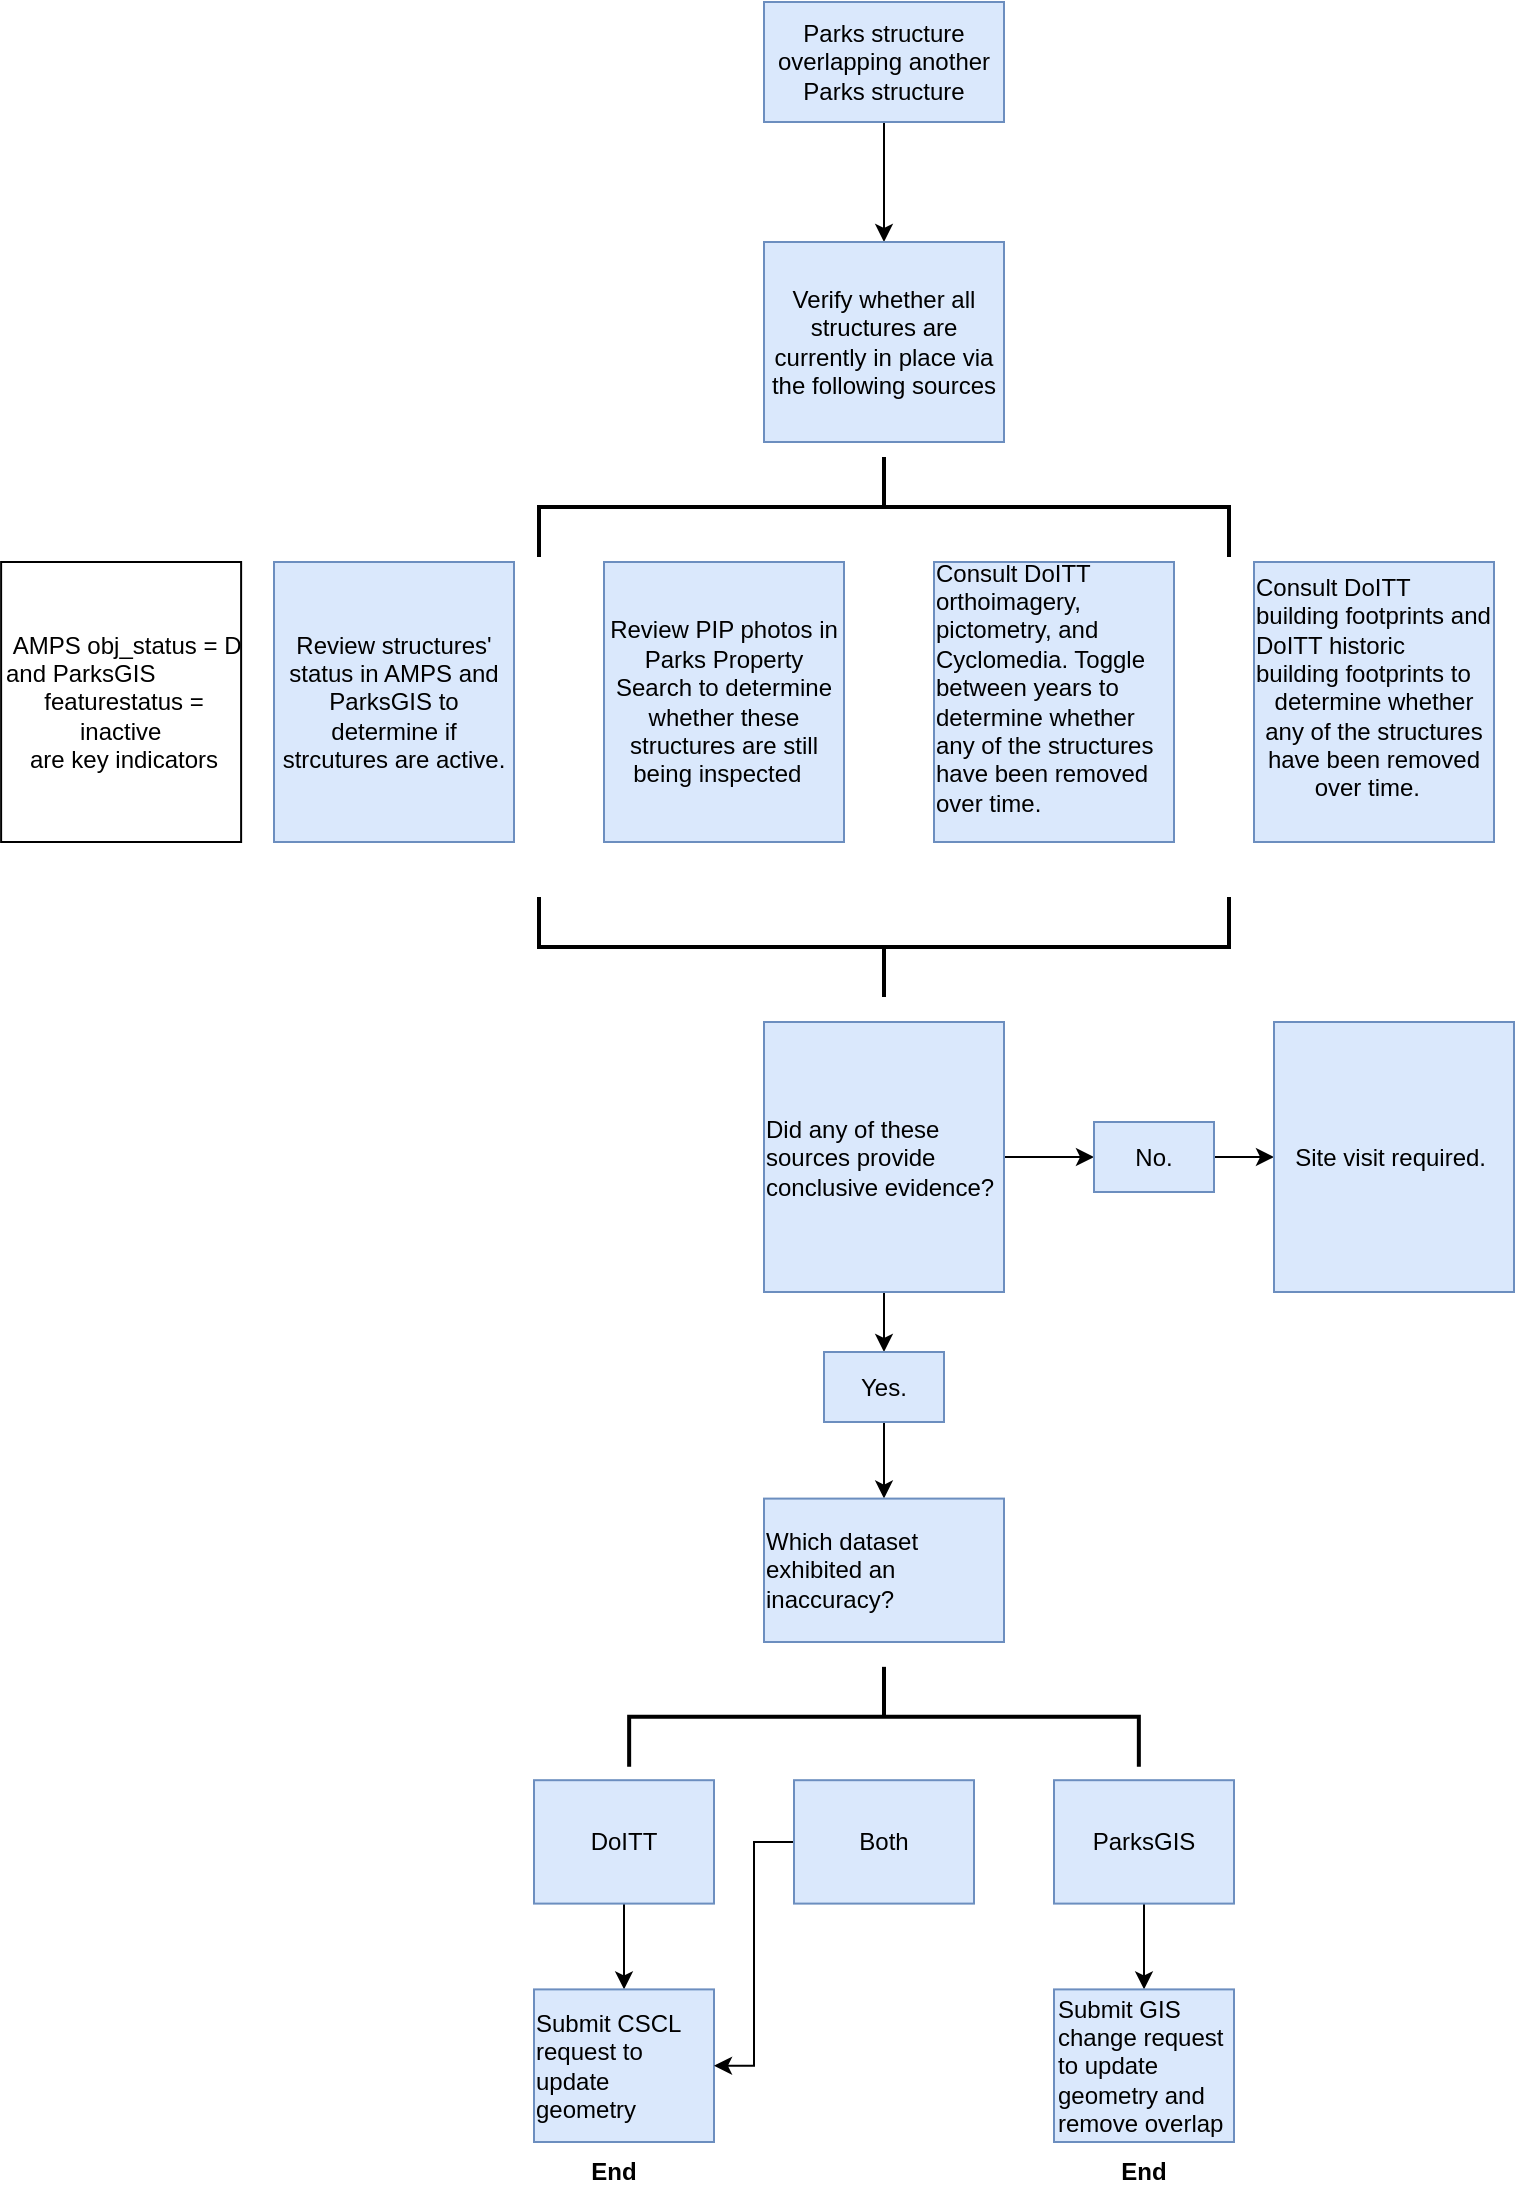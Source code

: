 <mxfile version="13.6.6" type="github">
  <diagram id="FCgTrevILODdkQMxXVcT" name="Page-1">
    <mxGraphModel dx="1108" dy="688" grid="1" gridSize="10" guides="1" tooltips="1" connect="1" arrows="1" fold="1" page="1" pageScale="1" pageWidth="850" pageHeight="1100" math="0" shadow="0">
      <root>
        <mxCell id="0" />
        <mxCell id="1" parent="0" />
        <mxCell id="JG85lPJSVCAKYuWNk2A5-5" value="" style="edgeStyle=orthogonalEdgeStyle;rounded=0;orthogonalLoop=1;jettySize=auto;html=1;" edge="1" parent="1" source="JG85lPJSVCAKYuWNk2A5-6" target="JG85lPJSVCAKYuWNk2A5-54">
          <mxGeometry relative="1" as="geometry" />
        </mxCell>
        <mxCell id="JG85lPJSVCAKYuWNk2A5-6" value="&lt;div style=&quot;box-sizing: border-box ; font-family: &amp;#34;segoe ui&amp;#34; , , &amp;#34;apple color emoji&amp;#34; , &amp;#34;segoe ui emoji&amp;#34; , sans-serif ; font-size: 14px&quot;&gt;&lt;div style=&quot;box-sizing: border-box ; font-family: &amp;#34;segoe ui&amp;#34; , , &amp;#34;apple color emoji&amp;#34; , &amp;#34;segoe ui emoji&amp;#34; , sans-serif ; font-size: 12px&quot;&gt;Parks structure overlapping another Parks structure&lt;/div&gt;&lt;/div&gt;" style="rounded=0;whiteSpace=wrap;html=1;fillColor=#dae8fc;strokeColor=#6c8ebf;" vertex="1" parent="1">
          <mxGeometry x="715" y="160" width="120" height="60" as="geometry" />
        </mxCell>
        <mxCell id="JG85lPJSVCAKYuWNk2A5-54" value="Verify whether all structures are currently in place via the following sources" style="rounded=0;whiteSpace=wrap;html=1;fillColor=#dae8fc;strokeColor=#6c8ebf;" vertex="1" parent="1">
          <mxGeometry x="715" y="280" width="120" height="100" as="geometry" />
        </mxCell>
        <mxCell id="JG85lPJSVCAKYuWNk2A5-55" value="Review structures&#39; status in AMPS and ParksGIS to determine if strcutures are active." style="rounded=0;whiteSpace=wrap;html=1;fillColor=#dae8fc;strokeColor=#6c8ebf;" vertex="1" parent="1">
          <mxGeometry x="470" y="440" width="120" height="140" as="geometry" />
        </mxCell>
        <mxCell id="JG85lPJSVCAKYuWNk2A5-57" value="" style="strokeWidth=2;html=1;shape=mxgraph.flowchart.annotation_2;align=left;labelPosition=right;pointerEvents=1;rotation=90;" vertex="1" parent="1">
          <mxGeometry x="750" y="240" width="50" height="345" as="geometry" />
        </mxCell>
        <mxCell id="JG85lPJSVCAKYuWNk2A5-58" value="&lt;span style=&quot;text-align: left&quot;&gt;Review PIP photos in Parks Property Search to determine whether these structures are still being inspected&lt;/span&gt;&amp;nbsp;&amp;nbsp;" style="rounded=0;whiteSpace=wrap;html=1;fillColor=#dae8fc;strokeColor=#6c8ebf;" vertex="1" parent="1">
          <mxGeometry x="635" y="440" width="120" height="140" as="geometry" />
        </mxCell>
        <mxCell id="JG85lPJSVCAKYuWNk2A5-59" value="&lt;div style=&quot;text-align: left ; box-sizing: border-box&quot;&gt;Consult DoITT orthoimagery, pictometry, and Cyclomedia. Toggle between years to determine whether any of the structures have been removed over time.&amp;nbsp;&amp;nbsp;&lt;/div&gt;&lt;div&gt;&lt;br&gt;&lt;/div&gt;" style="rounded=0;whiteSpace=wrap;html=1;fillColor=#dae8fc;strokeColor=#6c8ebf;" vertex="1" parent="1">
          <mxGeometry x="800" y="440" width="120" height="140" as="geometry" />
        </mxCell>
        <mxCell id="JG85lPJSVCAKYuWNk2A5-60" value="" style="strokeWidth=2;html=1;shape=mxgraph.flowchart.annotation_2;align=left;labelPosition=right;pointerEvents=1;rotation=-90;" vertex="1" parent="1">
          <mxGeometry x="750" y="460" width="50" height="345" as="geometry" />
        </mxCell>
        <mxCell id="JG85lPJSVCAKYuWNk2A5-61" value="&lt;div style=&quot;text-align: left ; box-sizing: border-box&quot;&gt;Consult DoITT building footprints and DoITT historic building footprints to&amp;nbsp;&lt;/div&gt;&lt;span style=&quot;text-align: left&quot;&gt;determine whether any of the structures have been removed over time.&amp;nbsp;&amp;nbsp;&lt;/span&gt;&lt;div&gt;&lt;br&gt;&lt;/div&gt;" style="rounded=0;whiteSpace=wrap;html=1;fillColor=#dae8fc;strokeColor=#6c8ebf;" vertex="1" parent="1">
          <mxGeometry x="960" y="440" width="120" height="140" as="geometry" />
        </mxCell>
        <mxCell id="JG85lPJSVCAKYuWNk2A5-62" value="" style="edgeStyle=orthogonalEdgeStyle;rounded=0;orthogonalLoop=1;jettySize=auto;html=1;" edge="1" parent="1" source="JG85lPJSVCAKYuWNk2A5-64" target="JG85lPJSVCAKYuWNk2A5-66">
          <mxGeometry relative="1" as="geometry" />
        </mxCell>
        <mxCell id="JG85lPJSVCAKYuWNk2A5-63" value="" style="edgeStyle=orthogonalEdgeStyle;rounded=0;orthogonalLoop=1;jettySize=auto;html=1;" edge="1" parent="1" source="JG85lPJSVCAKYuWNk2A5-64" target="JG85lPJSVCAKYuWNk2A5-69">
          <mxGeometry relative="1" as="geometry" />
        </mxCell>
        <mxCell id="JG85lPJSVCAKYuWNk2A5-64" value="&lt;div style=&quot;text-align: left ; box-sizing: border-box&quot;&gt;Did any of these sources provide conclusive evidence?&amp;nbsp;&lt;/div&gt;" style="rounded=0;whiteSpace=wrap;html=1;fillColor=#dae8fc;strokeColor=#6c8ebf;" vertex="1" parent="1">
          <mxGeometry x="715" y="670" width="120" height="135" as="geometry" />
        </mxCell>
        <mxCell id="JG85lPJSVCAKYuWNk2A5-65" value="" style="edgeStyle=orthogonalEdgeStyle;rounded=0;orthogonalLoop=1;jettySize=auto;html=1;" edge="1" parent="1" source="JG85lPJSVCAKYuWNk2A5-66" target="JG85lPJSVCAKYuWNk2A5-67">
          <mxGeometry relative="1" as="geometry" />
        </mxCell>
        <mxCell id="JG85lPJSVCAKYuWNk2A5-66" value="&lt;div style=&quot;text-align: left ; box-sizing: border-box&quot;&gt;No.&lt;/div&gt;" style="rounded=0;whiteSpace=wrap;html=1;fillColor=#dae8fc;strokeColor=#6c8ebf;" vertex="1" parent="1">
          <mxGeometry x="880" y="720" width="60" height="35" as="geometry" />
        </mxCell>
        <mxCell id="JG85lPJSVCAKYuWNk2A5-67" value="&lt;div style=&quot;text-align: left ; box-sizing: border-box&quot;&gt;Site visit required.&amp;nbsp;&lt;/div&gt;" style="rounded=0;whiteSpace=wrap;html=1;fillColor=#dae8fc;strokeColor=#6c8ebf;" vertex="1" parent="1">
          <mxGeometry x="970" y="670" width="120" height="135" as="geometry" />
        </mxCell>
        <mxCell id="JG85lPJSVCAKYuWNk2A5-68" value="" style="edgeStyle=orthogonalEdgeStyle;rounded=0;orthogonalLoop=1;jettySize=auto;html=1;" edge="1" parent="1" source="JG85lPJSVCAKYuWNk2A5-69" target="JG85lPJSVCAKYuWNk2A5-70">
          <mxGeometry relative="1" as="geometry" />
        </mxCell>
        <mxCell id="JG85lPJSVCAKYuWNk2A5-69" value="&lt;div style=&quot;text-align: left ; box-sizing: border-box&quot;&gt;Yes.&lt;/div&gt;" style="rounded=0;whiteSpace=wrap;html=1;fillColor=#dae8fc;strokeColor=#6c8ebf;" vertex="1" parent="1">
          <mxGeometry x="745" y="835" width="60" height="35" as="geometry" />
        </mxCell>
        <mxCell id="JG85lPJSVCAKYuWNk2A5-70" value="&lt;div style=&quot;text-align: left ; box-sizing: border-box&quot;&gt;Which dataset exhibited an inaccuracy?&amp;nbsp;&lt;/div&gt;" style="rounded=0;whiteSpace=wrap;html=1;fillColor=#dae8fc;strokeColor=#6c8ebf;" vertex="1" parent="1">
          <mxGeometry x="715" y="908.3" width="120" height="71.7" as="geometry" />
        </mxCell>
        <mxCell id="JG85lPJSVCAKYuWNk2A5-72" value="" style="strokeWidth=2;html=1;shape=mxgraph.flowchart.annotation_2;align=left;labelPosition=right;pointerEvents=1;rotation=90;" vertex="1" parent="1">
          <mxGeometry x="750" y="890" width="50" height="254.85" as="geometry" />
        </mxCell>
        <mxCell id="JG85lPJSVCAKYuWNk2A5-73" value="" style="edgeStyle=orthogonalEdgeStyle;rounded=0;orthogonalLoop=1;jettySize=auto;html=1;" edge="1" parent="1" source="JG85lPJSVCAKYuWNk2A5-74" target="JG85lPJSVCAKYuWNk2A5-77">
          <mxGeometry relative="1" as="geometry" />
        </mxCell>
        <mxCell id="JG85lPJSVCAKYuWNk2A5-74" value="&lt;div style=&quot;text-align: left ; box-sizing: border-box&quot;&gt;ParksGIS&lt;/div&gt;" style="rounded=0;whiteSpace=wrap;html=1;fillColor=#dae8fc;strokeColor=#6c8ebf;" vertex="1" parent="1">
          <mxGeometry x="860" y="1049.1" width="90" height="61.7" as="geometry" />
        </mxCell>
        <mxCell id="JG85lPJSVCAKYuWNk2A5-75" value="" style="edgeStyle=orthogonalEdgeStyle;rounded=0;orthogonalLoop=1;jettySize=auto;html=1;" edge="1" parent="1" source="JG85lPJSVCAKYuWNk2A5-76" target="JG85lPJSVCAKYuWNk2A5-78">
          <mxGeometry relative="1" as="geometry" />
        </mxCell>
        <mxCell id="JG85lPJSVCAKYuWNk2A5-76" value="&lt;div style=&quot;text-align: left ; box-sizing: border-box&quot;&gt;DoITT&lt;/div&gt;" style="rounded=0;whiteSpace=wrap;html=1;fillColor=#dae8fc;strokeColor=#6c8ebf;" vertex="1" parent="1">
          <mxGeometry x="600" y="1049.1" width="90" height="61.7" as="geometry" />
        </mxCell>
        <mxCell id="JG85lPJSVCAKYuWNk2A5-77" value="&lt;div style=&quot;box-sizing: border-box&quot;&gt;Submit GIS change request&amp;nbsp;&lt;/div&gt;&lt;span&gt;to &lt;/span&gt;update geometry and remove overlap" style="rounded=0;whiteSpace=wrap;html=1;fillColor=#dae8fc;strokeColor=#6c8ebf;align=left;" vertex="1" parent="1">
          <mxGeometry x="860" y="1153.7" width="90" height="76.3" as="geometry" />
        </mxCell>
        <mxCell id="JG85lPJSVCAKYuWNk2A5-78" value="&lt;div style=&quot;text-align: left ; box-sizing: border-box&quot;&gt;Submit CSCL request to update geometry&amp;nbsp;&lt;/div&gt;" style="rounded=0;whiteSpace=wrap;html=1;fillColor=#dae8fc;strokeColor=#6c8ebf;" vertex="1" parent="1">
          <mxGeometry x="600" y="1153.7" width="90" height="76.3" as="geometry" />
        </mxCell>
        <mxCell id="JG85lPJSVCAKYuWNk2A5-79" style="edgeStyle=orthogonalEdgeStyle;rounded=0;orthogonalLoop=1;jettySize=auto;html=1;entryX=1;entryY=0.5;entryDx=0;entryDy=0;" edge="1" parent="1" source="JG85lPJSVCAKYuWNk2A5-80" target="JG85lPJSVCAKYuWNk2A5-78">
          <mxGeometry relative="1" as="geometry" />
        </mxCell>
        <mxCell id="JG85lPJSVCAKYuWNk2A5-80" value="&lt;div style=&quot;text-align: left ; box-sizing: border-box&quot;&gt;Both&lt;/div&gt;" style="rounded=0;whiteSpace=wrap;html=1;fillColor=#dae8fc;strokeColor=#6c8ebf;" vertex="1" parent="1">
          <mxGeometry x="730" y="1049.1" width="90" height="61.7" as="geometry" />
        </mxCell>
        <mxCell id="JG85lPJSVCAKYuWNk2A5-81" value="&lt;b&gt;End&lt;/b&gt;" style="text;html=1;strokeColor=none;fillColor=none;align=center;verticalAlign=middle;whiteSpace=wrap;rounded=0;" vertex="1" parent="1">
          <mxGeometry x="620" y="1234.85" width="40" height="20" as="geometry" />
        </mxCell>
        <mxCell id="JG85lPJSVCAKYuWNk2A5-82" value="&lt;b&gt;End&lt;/b&gt;" style="text;html=1;strokeColor=none;fillColor=none;align=center;verticalAlign=middle;whiteSpace=wrap;rounded=0;" vertex="1" parent="1">
          <mxGeometry x="885" y="1234.85" width="40" height="20" as="geometry" />
        </mxCell>
        <mxCell id="JG85lPJSVCAKYuWNk2A5-83" value="&lt;span style=&quot;text-align: center&quot;&gt;&amp;nbsp;&lt;/span&gt;&lt;span style=&quot;text-align: center&quot;&gt;AMPS obj_status = D and ParksGIS&lt;/span&gt;&lt;div style=&quot;text-align: center ; box-sizing: border-box&quot;&gt;featurestatus = inactive&amp;nbsp;&lt;/div&gt;&lt;div style=&quot;text-align: center ; box-sizing: border-box&quot;&gt;&amp;nbsp;are key indicators&amp;nbsp;&lt;/div&gt;" style="rounded=0;whiteSpace=wrap;html=1;align=left;" vertex="1" parent="1">
          <mxGeometry x="333.56" y="440" width="120" height="140" as="geometry" />
        </mxCell>
      </root>
    </mxGraphModel>
  </diagram>
</mxfile>

